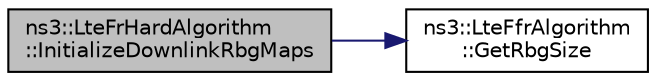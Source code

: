 digraph "ns3::LteFrHardAlgorithm::InitializeDownlinkRbgMaps"
{
 // LATEX_PDF_SIZE
  edge [fontname="Helvetica",fontsize="10",labelfontname="Helvetica",labelfontsize="10"];
  node [fontname="Helvetica",fontsize="10",shape=record];
  rankdir="LR";
  Node1 [label="ns3::LteFrHardAlgorithm\l::InitializeDownlinkRbgMaps",height=0.2,width=0.4,color="black", fillcolor="grey75", style="filled", fontcolor="black",tooltip="Initialize downlink rbg maps."];
  Node1 -> Node2 [color="midnightblue",fontsize="10",style="solid",fontname="Helvetica"];
  Node2 [label="ns3::LteFfrAlgorithm\l::GetRbgSize",height=0.2,width=0.4,color="black", fillcolor="white", style="filled",URL="$classns3_1_1_lte_ffr_algorithm.html#a63ff51a7ceaa4a5274ed420df52b330d",tooltip="Get RBG size for DL Bandwidth according to table 7.1.6.1-1 of 36.213."];
}
